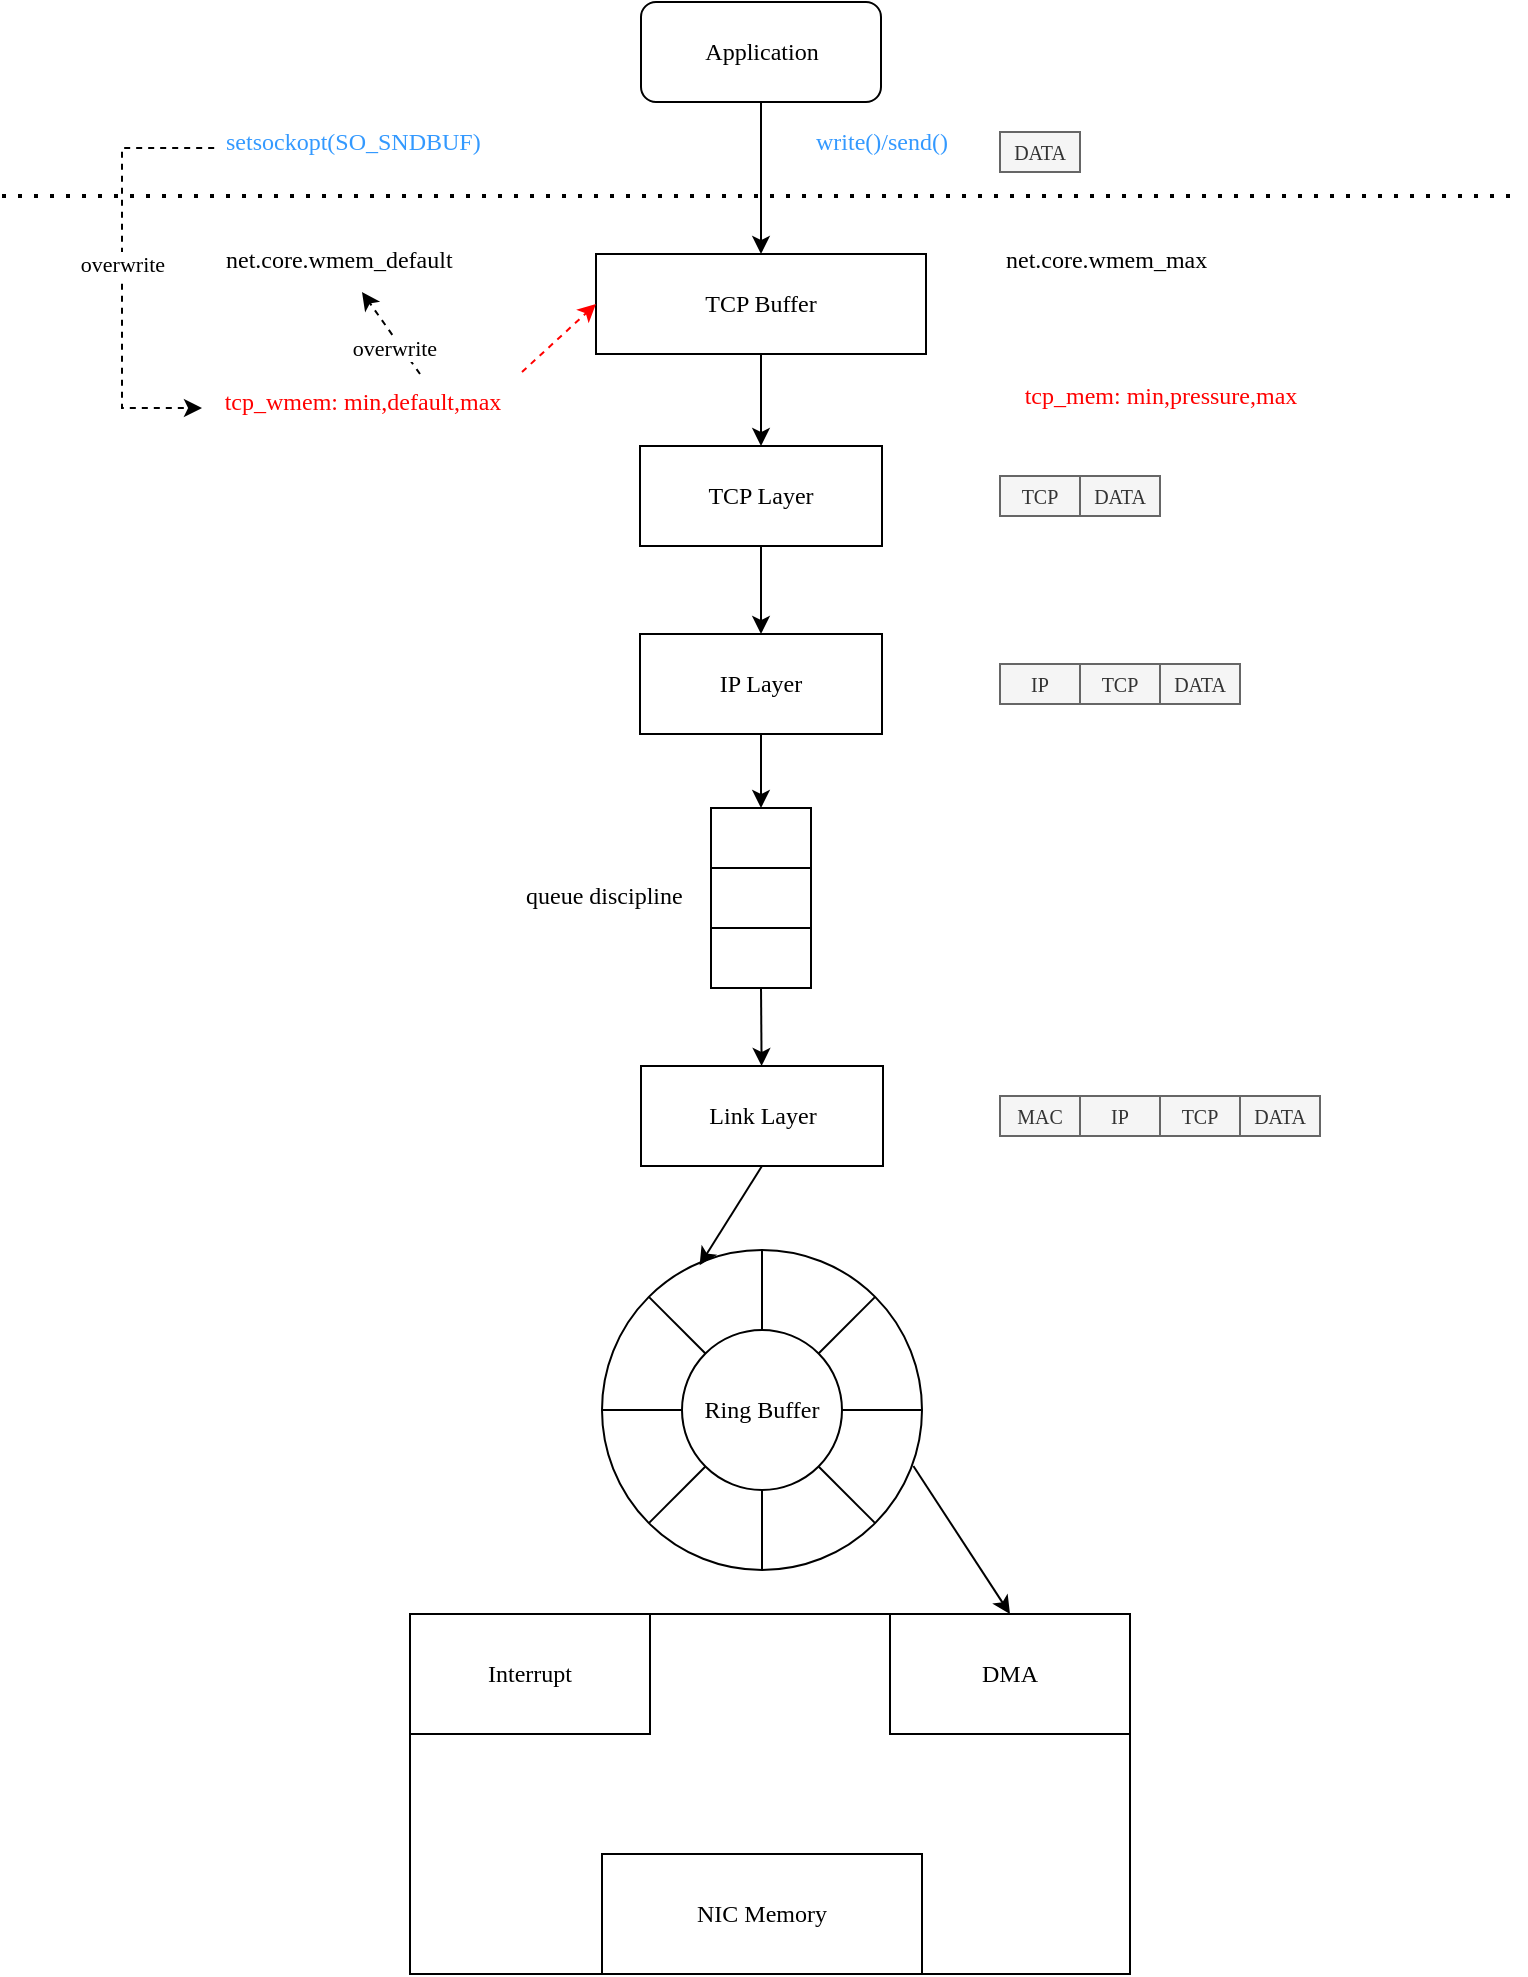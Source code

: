 <mxfile version="21.3.8" type="github">
  <diagram name="Page-1" id="-wRmLHGXOGMfkKtV5U6C">
    <mxGraphModel dx="1509" dy="992" grid="1" gridSize="10" guides="1" tooltips="1" connect="1" arrows="1" fold="1" page="1" pageScale="1" pageWidth="850" pageHeight="1100" math="0" shadow="0">
      <root>
        <mxCell id="0" />
        <mxCell id="1" parent="0" />
        <mxCell id="j1L73zWAZGbDXblgOm8P-1" value="Application" style="rounded=1;whiteSpace=wrap;html=1;fontFamily=Comic Sans MS;" vertex="1" parent="1">
          <mxGeometry x="359.5" y="35" width="120" height="50" as="geometry" />
        </mxCell>
        <mxCell id="j1L73zWAZGbDXblgOm8P-2" value="TCP Buffer" style="rounded=0;whiteSpace=wrap;html=1;fontFamily=Comic Sans MS;" vertex="1" parent="1">
          <mxGeometry x="337" y="161" width="165" height="50" as="geometry" />
        </mxCell>
        <mxCell id="j1L73zWAZGbDXblgOm8P-3" value="TCP Layer" style="rounded=0;whiteSpace=wrap;html=1;fontFamily=Comic Sans MS;" vertex="1" parent="1">
          <mxGeometry x="359" y="257" width="121" height="50" as="geometry" />
        </mxCell>
        <mxCell id="j1L73zWAZGbDXblgOm8P-5" value="" style="ellipse;whiteSpace=wrap;html=1;aspect=fixed;fontFamily=Comic Sans MS;" vertex="1" parent="1">
          <mxGeometry x="340" y="659" width="160" height="160" as="geometry" />
        </mxCell>
        <mxCell id="j1L73zWAZGbDXblgOm8P-4" value="Ring Buffer" style="ellipse;whiteSpace=wrap;html=1;aspect=fixed;fontFamily=Comic Sans MS;" vertex="1" parent="1">
          <mxGeometry x="380" y="699" width="80" height="80" as="geometry" />
        </mxCell>
        <mxCell id="j1L73zWAZGbDXblgOm8P-6" value="IP Layer" style="rounded=0;whiteSpace=wrap;html=1;fontFamily=Comic Sans MS;" vertex="1" parent="1">
          <mxGeometry x="359" y="351" width="121" height="50" as="geometry" />
        </mxCell>
        <mxCell id="j1L73zWAZGbDXblgOm8P-7" value="Link Layer" style="rounded=0;whiteSpace=wrap;html=1;fontFamily=Comic Sans MS;" vertex="1" parent="1">
          <mxGeometry x="359.5" y="567" width="121" height="50" as="geometry" />
        </mxCell>
        <mxCell id="j1L73zWAZGbDXblgOm8P-8" value="" style="rounded=0;whiteSpace=wrap;html=1;fontFamily=Comic Sans MS;" vertex="1" parent="1">
          <mxGeometry x="394.5" y="438" width="50" height="30" as="geometry" />
        </mxCell>
        <mxCell id="j1L73zWAZGbDXblgOm8P-9" value="" style="rounded=0;whiteSpace=wrap;html=1;fontFamily=Comic Sans MS;" vertex="1" parent="1">
          <mxGeometry x="394.5" y="468" width="50" height="30" as="geometry" />
        </mxCell>
        <mxCell id="j1L73zWAZGbDXblgOm8P-10" value="" style="rounded=0;whiteSpace=wrap;html=1;fontFamily=Comic Sans MS;" vertex="1" parent="1">
          <mxGeometry x="394.5" y="498" width="50" height="30" as="geometry" />
        </mxCell>
        <mxCell id="j1L73zWAZGbDXblgOm8P-12" value="" style="rounded=0;whiteSpace=wrap;html=1;fontFamily=Comic Sans MS;" vertex="1" parent="1">
          <mxGeometry x="244" y="841" width="360" height="180" as="geometry" />
        </mxCell>
        <mxCell id="j1L73zWAZGbDXblgOm8P-13" value="Interrupt" style="rounded=0;whiteSpace=wrap;html=1;fontFamily=Comic Sans MS;" vertex="1" parent="1">
          <mxGeometry x="244" y="841" width="120" height="60" as="geometry" />
        </mxCell>
        <mxCell id="j1L73zWAZGbDXblgOm8P-16" value="DMA" style="rounded=0;whiteSpace=wrap;html=1;fontFamily=Comic Sans MS;" vertex="1" parent="1">
          <mxGeometry x="484" y="841" width="120" height="60" as="geometry" />
        </mxCell>
        <mxCell id="j1L73zWAZGbDXblgOm8P-17" value="NIC Memory" style="rounded=0;whiteSpace=wrap;html=1;fontFamily=Comic Sans MS;" vertex="1" parent="1">
          <mxGeometry x="340" y="961" width="160" height="60" as="geometry" />
        </mxCell>
        <mxCell id="j1L73zWAZGbDXblgOm8P-18" value="" style="endArrow=none;html=1;rounded=0;exitX=1;exitY=0.5;exitDx=0;exitDy=0;entryX=1;entryY=0.5;entryDx=0;entryDy=0;fontFamily=Comic Sans MS;" edge="1" parent="1" source="j1L73zWAZGbDXblgOm8P-4" target="j1L73zWAZGbDXblgOm8P-5">
          <mxGeometry width="50" height="50" relative="1" as="geometry">
            <mxPoint x="570" y="743" as="sourcePoint" />
            <mxPoint x="620" y="693" as="targetPoint" />
          </mxGeometry>
        </mxCell>
        <mxCell id="j1L73zWAZGbDXblgOm8P-19" value="" style="endArrow=none;html=1;rounded=0;entryX=0.5;entryY=1;entryDx=0;entryDy=0;exitX=0.5;exitY=1;exitDx=0;exitDy=0;fontFamily=Comic Sans MS;" edge="1" parent="1" source="j1L73zWAZGbDXblgOm8P-5" target="j1L73zWAZGbDXblgOm8P-4">
          <mxGeometry width="50" height="50" relative="1" as="geometry">
            <mxPoint x="470" y="749" as="sourcePoint" />
            <mxPoint x="510" y="749" as="targetPoint" />
            <Array as="points" />
          </mxGeometry>
        </mxCell>
        <mxCell id="j1L73zWAZGbDXblgOm8P-20" value="" style="endArrow=none;html=1;rounded=0;exitX=0.5;exitY=0;exitDx=0;exitDy=0;fontFamily=Comic Sans MS;" edge="1" parent="1" source="j1L73zWAZGbDXblgOm8P-4" target="j1L73zWAZGbDXblgOm8P-5">
          <mxGeometry width="50" height="50" relative="1" as="geometry">
            <mxPoint x="510" y="723" as="sourcePoint" />
            <mxPoint x="560" y="673" as="targetPoint" />
          </mxGeometry>
        </mxCell>
        <mxCell id="j1L73zWAZGbDXblgOm8P-21" value="" style="endArrow=none;html=1;rounded=0;exitX=1;exitY=0;exitDx=0;exitDy=0;entryX=1;entryY=0;entryDx=0;entryDy=0;fontFamily=Comic Sans MS;" edge="1" parent="1" source="j1L73zWAZGbDXblgOm8P-4" target="j1L73zWAZGbDXblgOm8P-5">
          <mxGeometry width="50" height="50" relative="1" as="geometry">
            <mxPoint x="430" y="709" as="sourcePoint" />
            <mxPoint x="430" y="669" as="targetPoint" />
          </mxGeometry>
        </mxCell>
        <mxCell id="j1L73zWAZGbDXblgOm8P-22" value="" style="endArrow=none;html=1;rounded=0;exitX=1;exitY=1;exitDx=0;exitDy=0;entryX=1;entryY=1;entryDx=0;entryDy=0;fontFamily=Comic Sans MS;" edge="1" parent="1" source="j1L73zWAZGbDXblgOm8P-5" target="j1L73zWAZGbDXblgOm8P-4">
          <mxGeometry width="50" height="50" relative="1" as="geometry">
            <mxPoint x="440" y="719" as="sourcePoint" />
            <mxPoint x="440" y="679" as="targetPoint" />
          </mxGeometry>
        </mxCell>
        <mxCell id="j1L73zWAZGbDXblgOm8P-23" value="" style="endArrow=none;html=1;rounded=0;exitX=0;exitY=0;exitDx=0;exitDy=0;entryX=0;entryY=0;entryDx=0;entryDy=0;fontFamily=Comic Sans MS;" edge="1" parent="1" source="j1L73zWAZGbDXblgOm8P-5" target="j1L73zWAZGbDXblgOm8P-4">
          <mxGeometry width="50" height="50" relative="1" as="geometry">
            <mxPoint x="450" y="729" as="sourcePoint" />
            <mxPoint x="450" y="689" as="targetPoint" />
          </mxGeometry>
        </mxCell>
        <mxCell id="j1L73zWAZGbDXblgOm8P-24" value="" style="endArrow=none;html=1;rounded=0;exitX=0;exitY=0.5;exitDx=0;exitDy=0;entryX=0;entryY=0.5;entryDx=0;entryDy=0;fontFamily=Comic Sans MS;" edge="1" parent="1" source="j1L73zWAZGbDXblgOm8P-5" target="j1L73zWAZGbDXblgOm8P-4">
          <mxGeometry width="50" height="50" relative="1" as="geometry">
            <mxPoint x="373" y="692" as="sourcePoint" />
            <mxPoint x="402" y="721" as="targetPoint" />
          </mxGeometry>
        </mxCell>
        <mxCell id="j1L73zWAZGbDXblgOm8P-25" value="" style="endArrow=none;html=1;rounded=0;entryX=0;entryY=1;entryDx=0;entryDy=0;exitX=0;exitY=1;exitDx=0;exitDy=0;fontFamily=Comic Sans MS;" edge="1" parent="1" source="j1L73zWAZGbDXblgOm8P-5" target="j1L73zWAZGbDXblgOm8P-4">
          <mxGeometry width="50" height="50" relative="1" as="geometry">
            <mxPoint x="330" y="783" as="sourcePoint" />
            <mxPoint x="390" y="749" as="targetPoint" />
          </mxGeometry>
        </mxCell>
        <mxCell id="j1L73zWAZGbDXblgOm8P-26" value="" style="endArrow=classic;html=1;rounded=0;exitX=0.973;exitY=0.675;exitDx=0;exitDy=0;exitPerimeter=0;entryX=0.5;entryY=0;entryDx=0;entryDy=0;fontFamily=Comic Sans MS;" edge="1" parent="1" source="j1L73zWAZGbDXblgOm8P-5" target="j1L73zWAZGbDXblgOm8P-16">
          <mxGeometry width="50" height="50" relative="1" as="geometry">
            <mxPoint x="330" y="841" as="sourcePoint" />
            <mxPoint x="380" y="791" as="targetPoint" />
          </mxGeometry>
        </mxCell>
        <mxCell id="j1L73zWAZGbDXblgOm8P-27" value="" style="endArrow=classic;html=1;rounded=0;exitX=0.5;exitY=1;exitDx=0;exitDy=0;fontFamily=Comic Sans MS;" edge="1" parent="1" source="j1L73zWAZGbDXblgOm8P-1" target="j1L73zWAZGbDXblgOm8P-2">
          <mxGeometry width="50" height="50" relative="1" as="geometry">
            <mxPoint x="200" y="330" as="sourcePoint" />
            <mxPoint x="250" y="280" as="targetPoint" />
          </mxGeometry>
        </mxCell>
        <mxCell id="j1L73zWAZGbDXblgOm8P-28" value="" style="endArrow=classic;html=1;rounded=0;exitX=0.5;exitY=1;exitDx=0;exitDy=0;entryX=0.5;entryY=0;entryDx=0;entryDy=0;fontFamily=Comic Sans MS;" edge="1" parent="1" source="j1L73zWAZGbDXblgOm8P-2" target="j1L73zWAZGbDXblgOm8P-3">
          <mxGeometry width="50" height="50" relative="1" as="geometry">
            <mxPoint x="430" y="100" as="sourcePoint" />
            <mxPoint x="430" y="171" as="targetPoint" />
          </mxGeometry>
        </mxCell>
        <mxCell id="j1L73zWAZGbDXblgOm8P-29" value="" style="endArrow=classic;html=1;rounded=0;exitX=0.5;exitY=1;exitDx=0;exitDy=0;fontFamily=Comic Sans MS;" edge="1" parent="1" source="j1L73zWAZGbDXblgOm8P-3" target="j1L73zWAZGbDXblgOm8P-6">
          <mxGeometry width="50" height="50" relative="1" as="geometry">
            <mxPoint x="440" y="110" as="sourcePoint" />
            <mxPoint x="440" y="181" as="targetPoint" />
          </mxGeometry>
        </mxCell>
        <mxCell id="j1L73zWAZGbDXblgOm8P-30" value="" style="endArrow=classic;html=1;rounded=0;exitX=0.5;exitY=1;exitDx=0;exitDy=0;entryX=0.5;entryY=0;entryDx=0;entryDy=0;fontFamily=Comic Sans MS;" edge="1" parent="1" source="j1L73zWAZGbDXblgOm8P-6" target="j1L73zWAZGbDXblgOm8P-8">
          <mxGeometry width="50" height="50" relative="1" as="geometry">
            <mxPoint x="450" y="120" as="sourcePoint" />
            <mxPoint x="450" y="191" as="targetPoint" />
          </mxGeometry>
        </mxCell>
        <mxCell id="j1L73zWAZGbDXblgOm8P-31" value="" style="endArrow=classic;html=1;rounded=0;exitX=0.5;exitY=1;exitDx=0;exitDy=0;fontFamily=Comic Sans MS;" edge="1" parent="1" source="j1L73zWAZGbDXblgOm8P-10" target="j1L73zWAZGbDXblgOm8P-7">
          <mxGeometry width="50" height="50" relative="1" as="geometry">
            <mxPoint x="430" y="411" as="sourcePoint" />
            <mxPoint x="430" y="448" as="targetPoint" />
          </mxGeometry>
        </mxCell>
        <mxCell id="j1L73zWAZGbDXblgOm8P-32" value="" style="endArrow=classic;html=1;rounded=0;exitX=0.5;exitY=1;exitDx=0;exitDy=0;entryX=0.305;entryY=0.048;entryDx=0;entryDy=0;entryPerimeter=0;fontFamily=Comic Sans MS;" edge="1" parent="1" source="j1L73zWAZGbDXblgOm8P-7" target="j1L73zWAZGbDXblgOm8P-5">
          <mxGeometry width="50" height="50" relative="1" as="geometry">
            <mxPoint x="430" y="538" as="sourcePoint" />
            <mxPoint x="430" y="577" as="targetPoint" />
          </mxGeometry>
        </mxCell>
        <mxCell id="j1L73zWAZGbDXblgOm8P-33" value="" style="endArrow=none;dashed=1;html=1;dashPattern=1 3;strokeWidth=2;rounded=0;" edge="1" parent="1">
          <mxGeometry width="50" height="50" relative="1" as="geometry">
            <mxPoint x="40" y="132" as="sourcePoint" />
            <mxPoint x="800" y="132" as="targetPoint" />
          </mxGeometry>
        </mxCell>
        <mxCell id="j1L73zWAZGbDXblgOm8P-35" value="" style="endArrow=classic;html=1;rounded=0;dashed=1;strokeColor=#FF0000;fontFamily=Comic Sans MS;entryX=0;entryY=0.5;entryDx=0;entryDy=0;exitX=0.9;exitY=0.26;exitDx=0;exitDy=0;exitPerimeter=0;" edge="1" parent="1" target="j1L73zWAZGbDXblgOm8P-2">
          <mxGeometry width="50" height="50" relative="1" as="geometry">
            <mxPoint x="300" y="220.0" as="sourcePoint" />
            <mxPoint x="292" y="190" as="targetPoint" />
          </mxGeometry>
        </mxCell>
        <mxCell id="j1L73zWAZGbDXblgOm8P-36" value="write()/send()" style="text;html=1;align=left;verticalAlign=middle;resizable=0;points=[];autosize=1;strokeColor=none;fillColor=none;fontColor=#3399FF;fontFamily=Comic Sans MS;" vertex="1" parent="1">
          <mxGeometry x="444.5" y="90" width="100" height="30" as="geometry" />
        </mxCell>
        <mxCell id="j1L73zWAZGbDXblgOm8P-37" value="&lt;font face=&quot;Comic Sans MS&quot;&gt;net.core.wmem_default&lt;/font&gt;" style="text;whiteSpace=wrap;html=1;" vertex="1" parent="1">
          <mxGeometry x="150" y="150" width="140" height="30" as="geometry" />
        </mxCell>
        <mxCell id="j1L73zWAZGbDXblgOm8P-38" value="" style="endArrow=classic;html=1;rounded=0;dashed=1;strokeColor=#000000;fontFamily=Comic Sans MS;entryX=0.5;entryY=1;entryDx=0;entryDy=0;" edge="1" parent="1" target="j1L73zWAZGbDXblgOm8P-37">
          <mxGeometry width="50" height="50" relative="1" as="geometry">
            <mxPoint x="249" y="221" as="sourcePoint" />
            <mxPoint x="249" y="194.0" as="targetPoint" />
          </mxGeometry>
        </mxCell>
        <mxCell id="j1L73zWAZGbDXblgOm8P-39" value="overwrite" style="edgeLabel;html=1;align=center;verticalAlign=middle;resizable=0;points=[];fontFamily=Comic Sans MS;" vertex="1" connectable="0" parent="j1L73zWAZGbDXblgOm8P-38">
          <mxGeometry x="-0.257" y="3" relative="1" as="geometry">
            <mxPoint as="offset" />
          </mxGeometry>
        </mxCell>
        <mxCell id="j1L73zWAZGbDXblgOm8P-40" value="setsockopt(SO_SNDBUF)" style="text;html=1;align=left;verticalAlign=middle;resizable=0;points=[];autosize=1;strokeColor=none;fillColor=none;fontColor=#3399FF;fontFamily=Comic Sans MS;" vertex="1" parent="1">
          <mxGeometry x="150" y="90" width="170" height="30" as="geometry" />
        </mxCell>
        <mxCell id="j1L73zWAZGbDXblgOm8P-46" value="" style="endArrow=classic;html=1;rounded=0;dashed=1;strokeColor=#000000;fontFamily=Comic Sans MS;entryX=0;entryY=0.5;entryDx=0;entryDy=0;exitX=-0.023;exitY=0.501;exitDx=0;exitDy=0;exitPerimeter=0;" edge="1" parent="1">
          <mxGeometry width="50" height="50" relative="1" as="geometry">
            <mxPoint x="146.09" y="108.03" as="sourcePoint" />
            <mxPoint x="140" y="238.0" as="targetPoint" />
            <Array as="points">
              <mxPoint x="100" y="108" />
              <mxPoint x="100" y="238" />
            </Array>
          </mxGeometry>
        </mxCell>
        <mxCell id="j1L73zWAZGbDXblgOm8P-47" value="overwrite" style="edgeLabel;html=1;align=center;verticalAlign=middle;resizable=0;points=[];fontFamily=Comic Sans MS;" vertex="1" connectable="0" parent="j1L73zWAZGbDXblgOm8P-46">
          <mxGeometry x="-0.257" y="3" relative="1" as="geometry">
            <mxPoint x="-3" y="23" as="offset" />
          </mxGeometry>
        </mxCell>
        <mxCell id="j1L73zWAZGbDXblgOm8P-48" value="&lt;div&gt;tcp_wmem: min,default,max&lt;/div&gt;" style="text;html=1;strokeColor=none;fillColor=none;align=center;verticalAlign=middle;rounded=0;fontFamily=Comic Sans MS;fontColor=#FF0000;" vertex="1" parent="1">
          <mxGeometry x="140" y="220" width="160" height="30" as="geometry" />
        </mxCell>
        <mxCell id="j1L73zWAZGbDXblgOm8P-49" value="&lt;font style=&quot;font-size: 10px;&quot; face=&quot;Comic Sans MS&quot;&gt;DATA&lt;/font&gt;" style="rounded=0;whiteSpace=wrap;html=1;fontSize=10;fillColor=#f5f5f5;fontColor=#333333;strokeColor=#666666;" vertex="1" parent="1">
          <mxGeometry x="539" y="100" width="40" height="20" as="geometry" />
        </mxCell>
        <mxCell id="j1L73zWAZGbDXblgOm8P-50" value="&lt;font face=&quot;Comic Sans MS&quot;&gt;net.core.wmem_max&lt;/font&gt;" style="text;whiteSpace=wrap;html=1;" vertex="1" parent="1">
          <mxGeometry x="540" y="150" width="140" height="30" as="geometry" />
        </mxCell>
        <mxCell id="j1L73zWAZGbDXblgOm8P-51" value="&lt;font style=&quot;font-size: 10px;&quot; face=&quot;Comic Sans MS&quot;&gt;DATA&lt;/font&gt;" style="rounded=0;whiteSpace=wrap;html=1;fontSize=10;fillColor=#f5f5f5;fontColor=#333333;strokeColor=#666666;" vertex="1" parent="1">
          <mxGeometry x="579" y="272" width="40" height="20" as="geometry" />
        </mxCell>
        <mxCell id="j1L73zWAZGbDXblgOm8P-52" value="&lt;font style=&quot;font-size: 10px;&quot; face=&quot;Comic Sans MS&quot;&gt;TCP&lt;/font&gt;" style="rounded=0;whiteSpace=wrap;html=1;fontSize=10;fillColor=#f5f5f5;fontColor=#333333;strokeColor=#666666;" vertex="1" parent="1">
          <mxGeometry x="539" y="272" width="40" height="20" as="geometry" />
        </mxCell>
        <mxCell id="j1L73zWAZGbDXblgOm8P-53" value="&lt;font style=&quot;font-size: 10px;&quot; face=&quot;Comic Sans MS&quot;&gt;DATA&lt;/font&gt;" style="rounded=0;whiteSpace=wrap;html=1;fontSize=10;fillColor=#f5f5f5;fontColor=#333333;strokeColor=#666666;" vertex="1" parent="1">
          <mxGeometry x="619" y="366" width="40" height="20" as="geometry" />
        </mxCell>
        <mxCell id="j1L73zWAZGbDXblgOm8P-54" value="&lt;font style=&quot;font-size: 10px;&quot; face=&quot;Comic Sans MS&quot;&gt;TCP&lt;/font&gt;" style="rounded=0;whiteSpace=wrap;html=1;fontSize=10;fillColor=#f5f5f5;fontColor=#333333;strokeColor=#666666;" vertex="1" parent="1">
          <mxGeometry x="579" y="366" width="40" height="20" as="geometry" />
        </mxCell>
        <mxCell id="j1L73zWAZGbDXblgOm8P-55" value="&lt;font style=&quot;font-size: 10px;&quot; face=&quot;Comic Sans MS&quot;&gt;IP&lt;/font&gt;" style="rounded=0;whiteSpace=wrap;html=1;fontSize=10;fillColor=#f5f5f5;fontColor=#333333;strokeColor=#666666;" vertex="1" parent="1">
          <mxGeometry x="539" y="366" width="40" height="20" as="geometry" />
        </mxCell>
        <mxCell id="j1L73zWAZGbDXblgOm8P-57" value="&lt;div&gt;queue discipline&lt;br&gt;&lt;/div&gt;" style="text;whiteSpace=wrap;html=1;fontFamily=Comic Sans MS;" vertex="1" parent="1">
          <mxGeometry x="300" y="468" width="90" height="22" as="geometry" />
        </mxCell>
        <mxCell id="j1L73zWAZGbDXblgOm8P-64" value="&lt;font style=&quot;font-size: 10px;&quot; face=&quot;Comic Sans MS&quot;&gt;DATA&lt;/font&gt;" style="rounded=0;whiteSpace=wrap;html=1;fontSize=10;fillColor=#f5f5f5;fontColor=#333333;strokeColor=#666666;" vertex="1" parent="1">
          <mxGeometry x="659" y="582" width="40" height="20" as="geometry" />
        </mxCell>
        <mxCell id="j1L73zWAZGbDXblgOm8P-65" value="&lt;font style=&quot;font-size: 10px;&quot; face=&quot;Comic Sans MS&quot;&gt;TCP&lt;/font&gt;" style="rounded=0;whiteSpace=wrap;html=1;fontSize=10;fillColor=#f5f5f5;fontColor=#333333;strokeColor=#666666;" vertex="1" parent="1">
          <mxGeometry x="619" y="582" width="40" height="20" as="geometry" />
        </mxCell>
        <mxCell id="j1L73zWAZGbDXblgOm8P-66" value="&lt;font style=&quot;font-size: 10px;&quot; face=&quot;Comic Sans MS&quot;&gt;IP&lt;/font&gt;" style="rounded=0;whiteSpace=wrap;html=1;fontSize=10;fillColor=#f5f5f5;fontColor=#333333;strokeColor=#666666;" vertex="1" parent="1">
          <mxGeometry x="579" y="582" width="40" height="20" as="geometry" />
        </mxCell>
        <mxCell id="j1L73zWAZGbDXblgOm8P-67" value="&lt;font style=&quot;font-size: 10px;&quot; face=&quot;Comic Sans MS&quot;&gt;MAC&lt;/font&gt;" style="rounded=0;whiteSpace=wrap;html=1;fontSize=10;fillColor=#f5f5f5;fontColor=#333333;strokeColor=#666666;" vertex="1" parent="1">
          <mxGeometry x="539" y="582" width="40" height="20" as="geometry" />
        </mxCell>
        <mxCell id="j1L73zWAZGbDXblgOm8P-71" value="&lt;div&gt;tcp_mem: min,pressure,max&lt;/div&gt;" style="text;html=1;strokeColor=none;fillColor=none;align=center;verticalAlign=middle;rounded=0;fontFamily=Comic Sans MS;fontColor=#FF0000;" vertex="1" parent="1">
          <mxGeometry x="539" y="221.5" width="160" height="21" as="geometry" />
        </mxCell>
      </root>
    </mxGraphModel>
  </diagram>
</mxfile>
